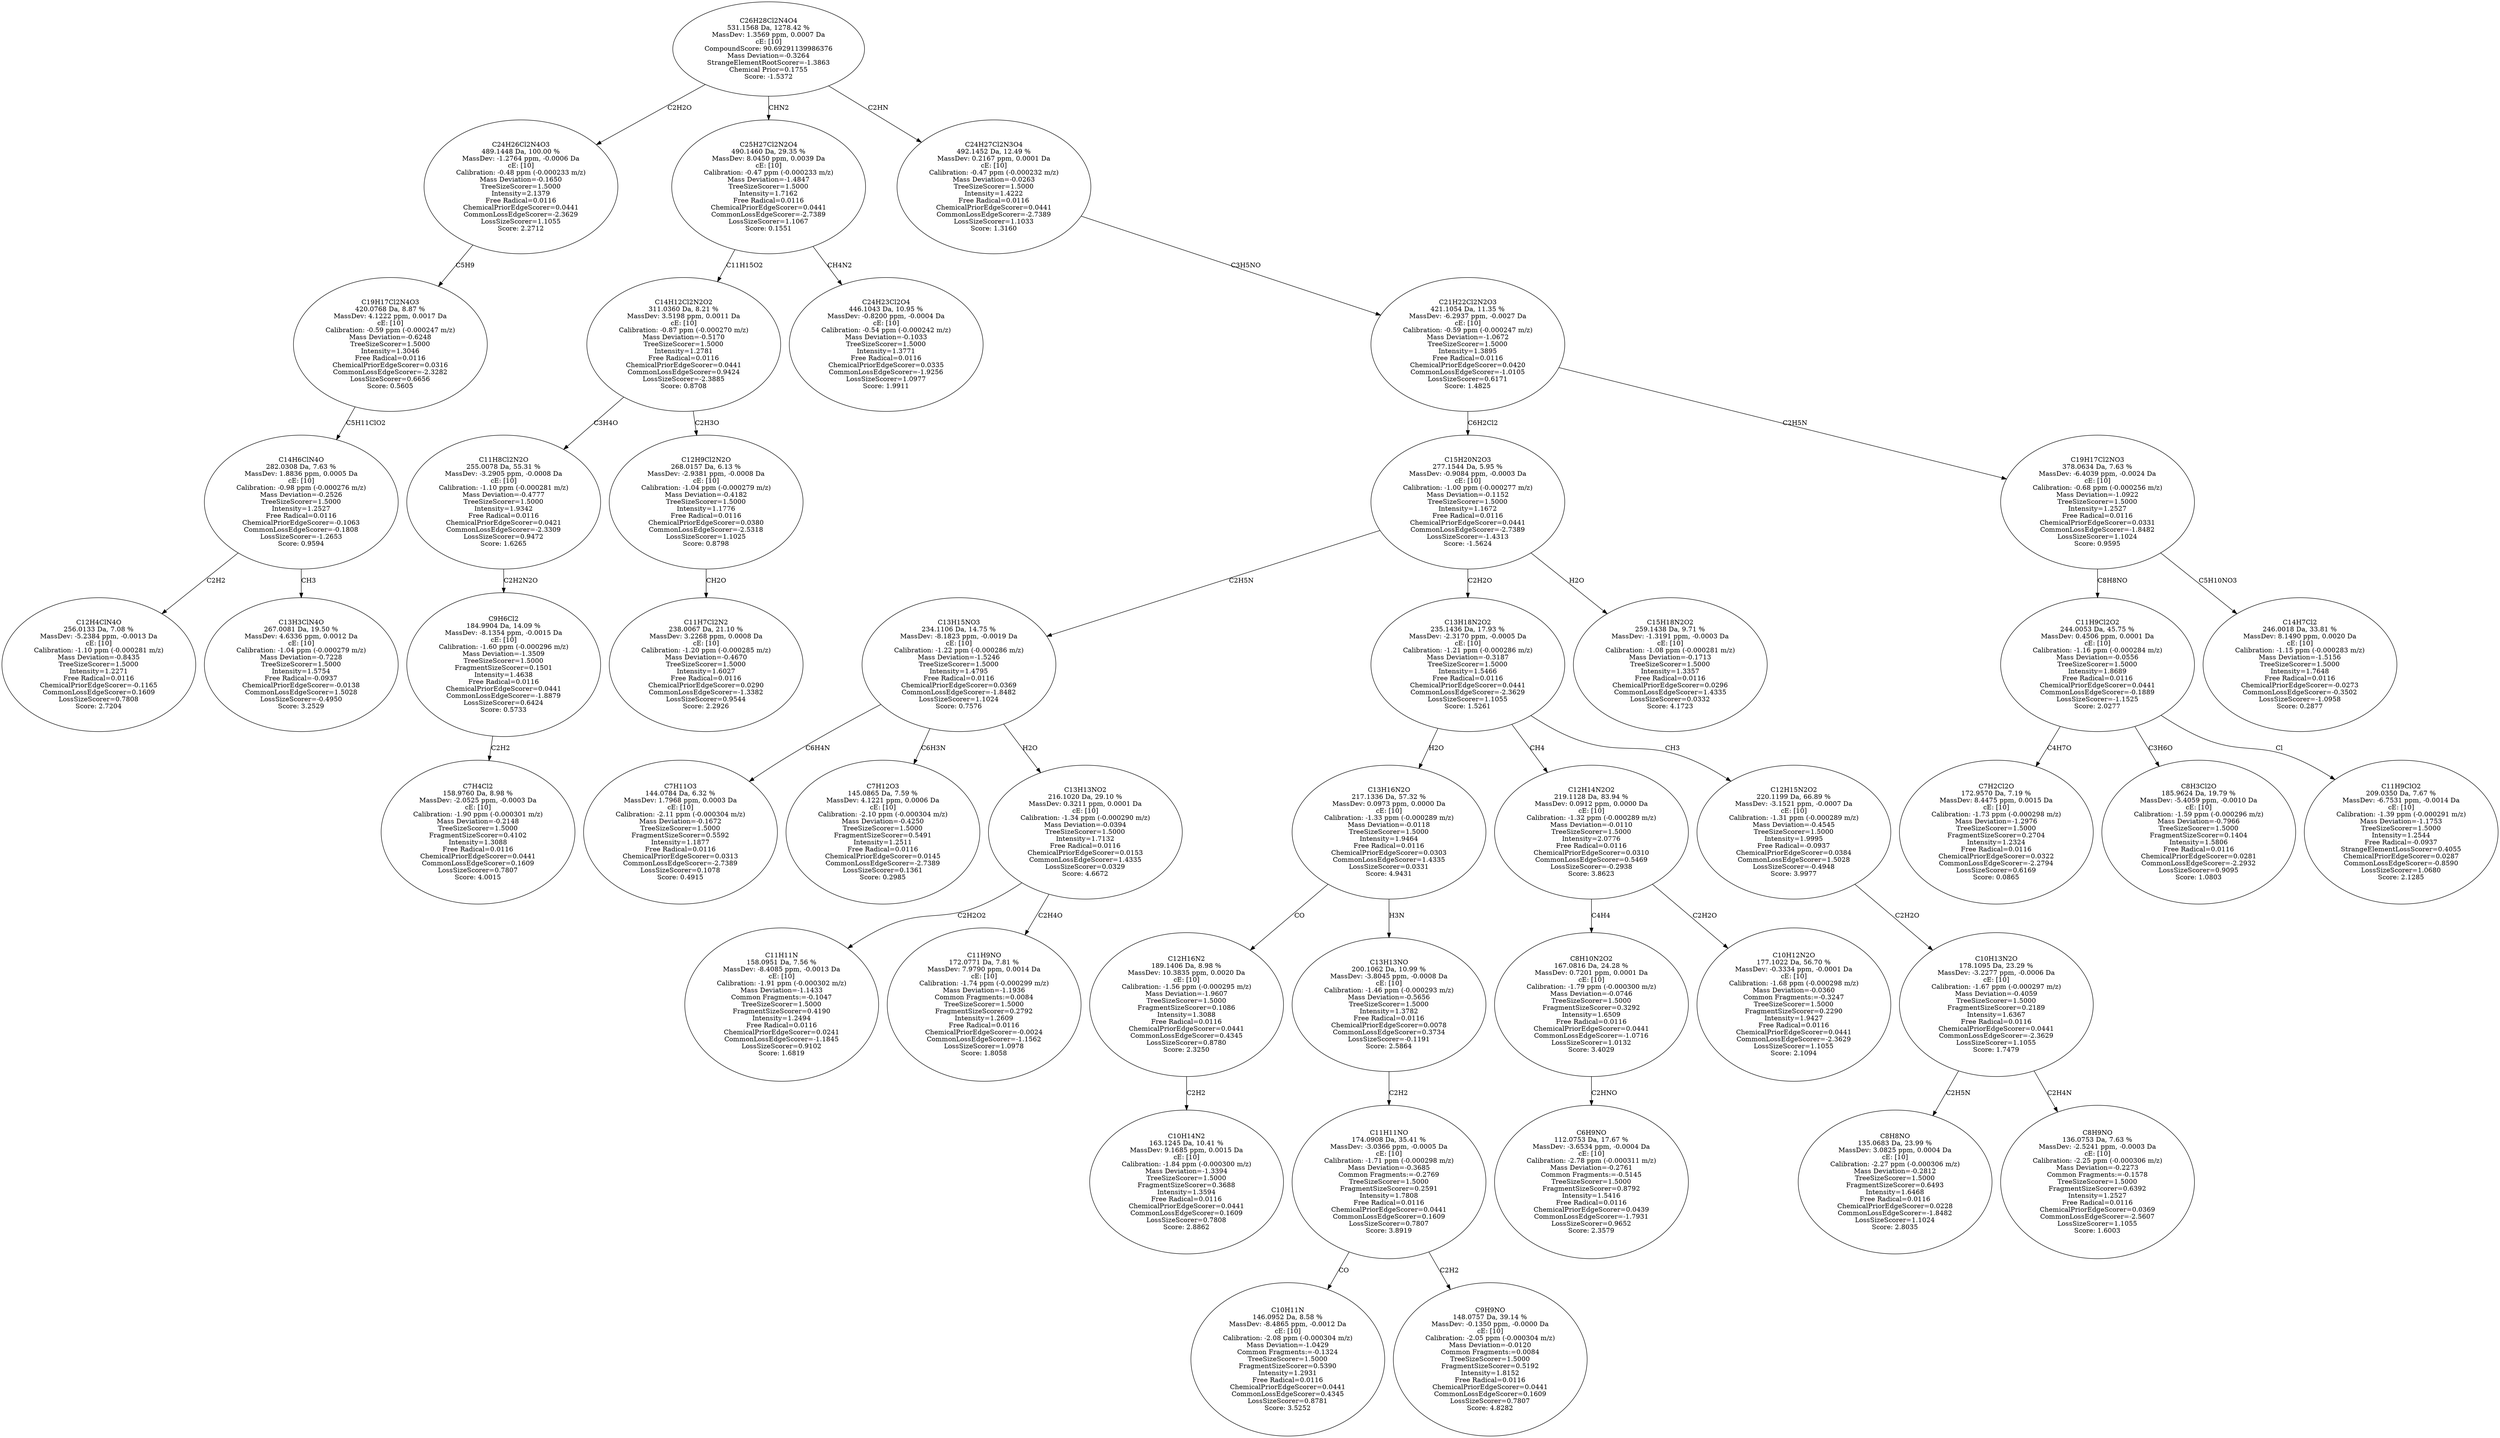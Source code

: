 strict digraph {
v1 [label="C12H4ClN4O\n256.0133 Da, 7.08 %\nMassDev: -5.2384 ppm, -0.0013 Da\ncE: [10]\nCalibration: -1.10 ppm (-0.000281 m/z)\nMass Deviation=-0.8435\nTreeSizeScorer=1.5000\nIntensity=1.2271\nFree Radical=0.0116\nChemicalPriorEdgeScorer=-0.1165\nCommonLossEdgeScorer=0.1609\nLossSizeScorer=0.7808\nScore: 2.7204"];
v2 [label="C13H3ClN4O\n267.0081 Da, 19.50 %\nMassDev: 4.6336 ppm, 0.0012 Da\ncE: [10]\nCalibration: -1.04 ppm (-0.000279 m/z)\nMass Deviation=-0.7228\nTreeSizeScorer=1.5000\nIntensity=1.5754\nFree Radical=-0.0937\nChemicalPriorEdgeScorer=-0.0138\nCommonLossEdgeScorer=1.5028\nLossSizeScorer=-0.4950\nScore: 3.2529"];
v3 [label="C14H6ClN4O\n282.0308 Da, 7.63 %\nMassDev: 1.8836 ppm, 0.0005 Da\ncE: [10]\nCalibration: -0.98 ppm (-0.000276 m/z)\nMass Deviation=-0.2526\nTreeSizeScorer=1.5000\nIntensity=1.2527\nFree Radical=0.0116\nChemicalPriorEdgeScorer=-0.1063\nCommonLossEdgeScorer=-0.1808\nLossSizeScorer=-1.2653\nScore: 0.9594"];
v4 [label="C19H17Cl2N4O3\n420.0768 Da, 8.87 %\nMassDev: 4.1222 ppm, 0.0017 Da\ncE: [10]\nCalibration: -0.59 ppm (-0.000247 m/z)\nMass Deviation=-0.6248\nTreeSizeScorer=1.5000\nIntensity=1.3046\nFree Radical=0.0116\nChemicalPriorEdgeScorer=0.0316\nCommonLossEdgeScorer=-2.3282\nLossSizeScorer=0.6656\nScore: 0.5605"];
v5 [label="C24H26Cl2N4O3\n489.1448 Da, 100.00 %\nMassDev: -1.2764 ppm, -0.0006 Da\ncE: [10]\nCalibration: -0.48 ppm (-0.000233 m/z)\nMass Deviation=-0.1650\nTreeSizeScorer=1.5000\nIntensity=2.1379\nFree Radical=0.0116\nChemicalPriorEdgeScorer=0.0441\nCommonLossEdgeScorer=-2.3629\nLossSizeScorer=1.1055\nScore: 2.2712"];
v6 [label="C7H4Cl2\n158.9760 Da, 8.98 %\nMassDev: -2.0525 ppm, -0.0003 Da\ncE: [10]\nCalibration: -1.90 ppm (-0.000301 m/z)\nMass Deviation=-0.2148\nTreeSizeScorer=1.5000\nFragmentSizeScorer=0.4102\nIntensity=1.3088\nFree Radical=0.0116\nChemicalPriorEdgeScorer=0.0441\nCommonLossEdgeScorer=0.1609\nLossSizeScorer=0.7807\nScore: 4.0015"];
v7 [label="C9H6Cl2\n184.9904 Da, 14.09 %\nMassDev: -8.1354 ppm, -0.0015 Da\ncE: [10]\nCalibration: -1.60 ppm (-0.000296 m/z)\nMass Deviation=-1.3509\nTreeSizeScorer=1.5000\nFragmentSizeScorer=0.1501\nIntensity=1.4638\nFree Radical=0.0116\nChemicalPriorEdgeScorer=0.0441\nCommonLossEdgeScorer=-1.8879\nLossSizeScorer=0.6424\nScore: 0.5733"];
v8 [label="C11H8Cl2N2O\n255.0078 Da, 55.31 %\nMassDev: -3.2905 ppm, -0.0008 Da\ncE: [10]\nCalibration: -1.10 ppm (-0.000281 m/z)\nMass Deviation=-0.4777\nTreeSizeScorer=1.5000\nIntensity=1.9342\nFree Radical=0.0116\nChemicalPriorEdgeScorer=0.0421\nCommonLossEdgeScorer=-2.3309\nLossSizeScorer=0.9472\nScore: 1.6265"];
v9 [label="C11H7Cl2N2\n238.0067 Da, 21.10 %\nMassDev: 3.2268 ppm, 0.0008 Da\ncE: [10]\nCalibration: -1.20 ppm (-0.000285 m/z)\nMass Deviation=-0.4670\nTreeSizeScorer=1.5000\nIntensity=1.6027\nFree Radical=0.0116\nChemicalPriorEdgeScorer=0.0290\nCommonLossEdgeScorer=-1.3382\nLossSizeScorer=0.9544\nScore: 2.2926"];
v10 [label="C12H9Cl2N2O\n268.0157 Da, 6.13 %\nMassDev: -2.9381 ppm, -0.0008 Da\ncE: [10]\nCalibration: -1.04 ppm (-0.000279 m/z)\nMass Deviation=-0.4182\nTreeSizeScorer=1.5000\nIntensity=1.1776\nFree Radical=0.0116\nChemicalPriorEdgeScorer=0.0380\nCommonLossEdgeScorer=-2.5318\nLossSizeScorer=1.1025\nScore: 0.8798"];
v11 [label="C14H12Cl2N2O2\n311.0360 Da, 8.21 %\nMassDev: 3.5198 ppm, 0.0011 Da\ncE: [10]\nCalibration: -0.87 ppm (-0.000270 m/z)\nMass Deviation=-0.5170\nTreeSizeScorer=1.5000\nIntensity=1.2781\nFree Radical=0.0116\nChemicalPriorEdgeScorer=0.0441\nCommonLossEdgeScorer=0.9424\nLossSizeScorer=-2.3885\nScore: 0.8708"];
v12 [label="C24H23Cl2O4\n446.1043 Da, 10.95 %\nMassDev: -0.8200 ppm, -0.0004 Da\ncE: [10]\nCalibration: -0.54 ppm (-0.000242 m/z)\nMass Deviation=-0.1033\nTreeSizeScorer=1.5000\nIntensity=1.3771\nFree Radical=0.0116\nChemicalPriorEdgeScorer=0.0335\nCommonLossEdgeScorer=-1.9256\nLossSizeScorer=1.0977\nScore: 1.9911"];
v13 [label="C25H27Cl2N2O4\n490.1460 Da, 29.35 %\nMassDev: 8.0450 ppm, 0.0039 Da\ncE: [10]\nCalibration: -0.47 ppm (-0.000233 m/z)\nMass Deviation=-1.4847\nTreeSizeScorer=1.5000\nIntensity=1.7162\nFree Radical=0.0116\nChemicalPriorEdgeScorer=0.0441\nCommonLossEdgeScorer=-2.7389\nLossSizeScorer=1.1067\nScore: 0.1551"];
v14 [label="C7H11O3\n144.0784 Da, 6.32 %\nMassDev: 1.7968 ppm, 0.0003 Da\ncE: [10]\nCalibration: -2.11 ppm (-0.000304 m/z)\nMass Deviation=-0.1672\nTreeSizeScorer=1.5000\nFragmentSizeScorer=0.5592\nIntensity=1.1877\nFree Radical=0.0116\nChemicalPriorEdgeScorer=0.0313\nCommonLossEdgeScorer=-2.7389\nLossSizeScorer=0.1078\nScore: 0.4915"];
v15 [label="C7H12O3\n145.0865 Da, 7.59 %\nMassDev: 4.1221 ppm, 0.0006 Da\ncE: [10]\nCalibration: -2.10 ppm (-0.000304 m/z)\nMass Deviation=-0.4250\nTreeSizeScorer=1.5000\nFragmentSizeScorer=0.5491\nIntensity=1.2511\nFree Radical=0.0116\nChemicalPriorEdgeScorer=0.0145\nCommonLossEdgeScorer=-2.7389\nLossSizeScorer=0.1361\nScore: 0.2985"];
v16 [label="C11H11N\n158.0951 Da, 7.56 %\nMassDev: -8.4085 ppm, -0.0013 Da\ncE: [10]\nCalibration: -1.91 ppm (-0.000302 m/z)\nMass Deviation=-1.1433\nCommon Fragments:=-0.1047\nTreeSizeScorer=1.5000\nFragmentSizeScorer=0.4190\nIntensity=1.2494\nFree Radical=0.0116\nChemicalPriorEdgeScorer=0.0241\nCommonLossEdgeScorer=-1.1845\nLossSizeScorer=0.9102\nScore: 1.6819"];
v17 [label="C11H9NO\n172.0771 Da, 7.81 %\nMassDev: 7.9790 ppm, 0.0014 Da\ncE: [10]\nCalibration: -1.74 ppm (-0.000299 m/z)\nMass Deviation=-1.1936\nCommon Fragments:=0.0084\nTreeSizeScorer=1.5000\nFragmentSizeScorer=0.2792\nIntensity=1.2609\nFree Radical=0.0116\nChemicalPriorEdgeScorer=-0.0024\nCommonLossEdgeScorer=-1.1562\nLossSizeScorer=1.0978\nScore: 1.8058"];
v18 [label="C13H13NO2\n216.1020 Da, 29.10 %\nMassDev: 0.3211 ppm, 0.0001 Da\ncE: [10]\nCalibration: -1.34 ppm (-0.000290 m/z)\nMass Deviation=-0.0394\nTreeSizeScorer=1.5000\nIntensity=1.7132\nFree Radical=0.0116\nChemicalPriorEdgeScorer=0.0153\nCommonLossEdgeScorer=1.4335\nLossSizeScorer=0.0329\nScore: 4.6672"];
v19 [label="C13H15NO3\n234.1106 Da, 14.75 %\nMassDev: -8.1823 ppm, -0.0019 Da\ncE: [10]\nCalibration: -1.22 ppm (-0.000286 m/z)\nMass Deviation=-1.5246\nTreeSizeScorer=1.5000\nIntensity=1.4795\nFree Radical=0.0116\nChemicalPriorEdgeScorer=0.0369\nCommonLossEdgeScorer=-1.8482\nLossSizeScorer=1.1024\nScore: 0.7576"];
v20 [label="C10H14N2\n163.1245 Da, 10.41 %\nMassDev: 9.1685 ppm, 0.0015 Da\ncE: [10]\nCalibration: -1.84 ppm (-0.000300 m/z)\nMass Deviation=-1.3394\nTreeSizeScorer=1.5000\nFragmentSizeScorer=0.3688\nIntensity=1.3594\nFree Radical=0.0116\nChemicalPriorEdgeScorer=0.0441\nCommonLossEdgeScorer=0.1609\nLossSizeScorer=0.7808\nScore: 2.8862"];
v21 [label="C12H16N2\n189.1406 Da, 8.98 %\nMassDev: 10.3835 ppm, 0.0020 Da\ncE: [10]\nCalibration: -1.56 ppm (-0.000295 m/z)\nMass Deviation=-1.9607\nTreeSizeScorer=1.5000\nFragmentSizeScorer=0.1086\nIntensity=1.3088\nFree Radical=0.0116\nChemicalPriorEdgeScorer=0.0441\nCommonLossEdgeScorer=0.4345\nLossSizeScorer=0.8780\nScore: 2.3250"];
v22 [label="C10H11N\n146.0952 Da, 8.58 %\nMassDev: -8.4865 ppm, -0.0012 Da\ncE: [10]\nCalibration: -2.08 ppm (-0.000304 m/z)\nMass Deviation=-1.0429\nCommon Fragments:=-0.1324\nTreeSizeScorer=1.5000\nFragmentSizeScorer=0.5390\nIntensity=1.2931\nFree Radical=0.0116\nChemicalPriorEdgeScorer=0.0441\nCommonLossEdgeScorer=0.4345\nLossSizeScorer=0.8781\nScore: 3.5252"];
v23 [label="C9H9NO\n148.0757 Da, 39.14 %\nMassDev: -0.1350 ppm, -0.0000 Da\ncE: [10]\nCalibration: -2.05 ppm (-0.000304 m/z)\nMass Deviation=-0.0120\nCommon Fragments:=0.0084\nTreeSizeScorer=1.5000\nFragmentSizeScorer=0.5192\nIntensity=1.8152\nFree Radical=0.0116\nChemicalPriorEdgeScorer=0.0441\nCommonLossEdgeScorer=0.1609\nLossSizeScorer=0.7807\nScore: 4.8282"];
v24 [label="C11H11NO\n174.0908 Da, 35.41 %\nMassDev: -3.0366 ppm, -0.0005 Da\ncE: [10]\nCalibration: -1.71 ppm (-0.000298 m/z)\nMass Deviation=-0.3685\nCommon Fragments:=-0.2769\nTreeSizeScorer=1.5000\nFragmentSizeScorer=0.2591\nIntensity=1.7808\nFree Radical=0.0116\nChemicalPriorEdgeScorer=0.0441\nCommonLossEdgeScorer=0.1609\nLossSizeScorer=0.7807\nScore: 3.8919"];
v25 [label="C13H13NO\n200.1062 Da, 10.99 %\nMassDev: -3.8045 ppm, -0.0008 Da\ncE: [10]\nCalibration: -1.46 ppm (-0.000293 m/z)\nMass Deviation=-0.5656\nTreeSizeScorer=1.5000\nIntensity=1.3782\nFree Radical=0.0116\nChemicalPriorEdgeScorer=0.0078\nCommonLossEdgeScorer=0.3734\nLossSizeScorer=-0.1191\nScore: 2.5864"];
v26 [label="C13H16N2O\n217.1336 Da, 57.32 %\nMassDev: 0.0973 ppm, 0.0000 Da\ncE: [10]\nCalibration: -1.33 ppm (-0.000289 m/z)\nMass Deviation=-0.0118\nTreeSizeScorer=1.5000\nIntensity=1.9464\nFree Radical=0.0116\nChemicalPriorEdgeScorer=0.0303\nCommonLossEdgeScorer=1.4335\nLossSizeScorer=0.0331\nScore: 4.9431"];
v27 [label="C6H9NO\n112.0753 Da, 17.67 %\nMassDev: -3.6534 ppm, -0.0004 Da\ncE: [10]\nCalibration: -2.78 ppm (-0.000311 m/z)\nMass Deviation=-0.2761\nCommon Fragments:=-0.5145\nTreeSizeScorer=1.5000\nFragmentSizeScorer=0.8792\nIntensity=1.5416\nFree Radical=0.0116\nChemicalPriorEdgeScorer=0.0439\nCommonLossEdgeScorer=-1.7931\nLossSizeScorer=0.9652\nScore: 2.3579"];
v28 [label="C8H10N2O2\n167.0816 Da, 24.28 %\nMassDev: 0.7201 ppm, 0.0001 Da\ncE: [10]\nCalibration: -1.79 ppm (-0.000300 m/z)\nMass Deviation=-0.0746\nTreeSizeScorer=1.5000\nFragmentSizeScorer=0.3292\nIntensity=1.6509\nFree Radical=0.0116\nChemicalPriorEdgeScorer=0.0441\nCommonLossEdgeScorer=-1.0716\nLossSizeScorer=1.0132\nScore: 3.4029"];
v29 [label="C10H12N2O\n177.1022 Da, 56.70 %\nMassDev: -0.3334 ppm, -0.0001 Da\ncE: [10]\nCalibration: -1.68 ppm (-0.000298 m/z)\nMass Deviation=-0.0360\nCommon Fragments:=-0.3247\nTreeSizeScorer=1.5000\nFragmentSizeScorer=0.2290\nIntensity=1.9427\nFree Radical=0.0116\nChemicalPriorEdgeScorer=0.0441\nCommonLossEdgeScorer=-2.3629\nLossSizeScorer=1.1055\nScore: 2.1094"];
v30 [label="C12H14N2O2\n219.1128 Da, 83.94 %\nMassDev: 0.0912 ppm, 0.0000 Da\ncE: [10]\nCalibration: -1.32 ppm (-0.000289 m/z)\nMass Deviation=-0.0110\nTreeSizeScorer=1.5000\nIntensity=2.0776\nFree Radical=0.0116\nChemicalPriorEdgeScorer=0.0310\nCommonLossEdgeScorer=0.5469\nLossSizeScorer=-0.2938\nScore: 3.8623"];
v31 [label="C8H8NO\n135.0683 Da, 23.99 %\nMassDev: 3.0825 ppm, 0.0004 Da\ncE: [10]\nCalibration: -2.27 ppm (-0.000306 m/z)\nMass Deviation=-0.2812\nTreeSizeScorer=1.5000\nFragmentSizeScorer=0.6493\nIntensity=1.6468\nFree Radical=0.0116\nChemicalPriorEdgeScorer=0.0228\nCommonLossEdgeScorer=-1.8482\nLossSizeScorer=1.1024\nScore: 2.8035"];
v32 [label="C8H9NO\n136.0753 Da, 7.63 %\nMassDev: -2.5241 ppm, -0.0003 Da\ncE: [10]\nCalibration: -2.25 ppm (-0.000306 m/z)\nMass Deviation=-0.2273\nCommon Fragments:=-0.1578\nTreeSizeScorer=1.5000\nFragmentSizeScorer=0.6392\nIntensity=1.2527\nFree Radical=0.0116\nChemicalPriorEdgeScorer=0.0369\nCommonLossEdgeScorer=-2.5607\nLossSizeScorer=1.1055\nScore: 1.6003"];
v33 [label="C10H13N2O\n178.1095 Da, 23.29 %\nMassDev: -3.2277 ppm, -0.0006 Da\ncE: [10]\nCalibration: -1.67 ppm (-0.000297 m/z)\nMass Deviation=-0.4059\nTreeSizeScorer=1.5000\nFragmentSizeScorer=0.2189\nIntensity=1.6367\nFree Radical=0.0116\nChemicalPriorEdgeScorer=0.0441\nCommonLossEdgeScorer=-2.3629\nLossSizeScorer=1.1055\nScore: 1.7479"];
v34 [label="C12H15N2O2\n220.1199 Da, 66.89 %\nMassDev: -3.1521 ppm, -0.0007 Da\ncE: [10]\nCalibration: -1.31 ppm (-0.000289 m/z)\nMass Deviation=-0.4545\nTreeSizeScorer=1.5000\nIntensity=1.9995\nFree Radical=-0.0937\nChemicalPriorEdgeScorer=0.0384\nCommonLossEdgeScorer=1.5028\nLossSizeScorer=-0.4948\nScore: 3.9977"];
v35 [label="C13H18N2O2\n235.1436 Da, 17.93 %\nMassDev: -2.3170 ppm, -0.0005 Da\ncE: [10]\nCalibration: -1.21 ppm (-0.000286 m/z)\nMass Deviation=-0.3187\nTreeSizeScorer=1.5000\nIntensity=1.5466\nFree Radical=0.0116\nChemicalPriorEdgeScorer=0.0441\nCommonLossEdgeScorer=-2.3629\nLossSizeScorer=1.1055\nScore: 1.5261"];
v36 [label="C15H18N2O2\n259.1438 Da, 9.71 %\nMassDev: -1.3191 ppm, -0.0003 Da\ncE: [10]\nCalibration: -1.08 ppm (-0.000281 m/z)\nMass Deviation=-0.1713\nTreeSizeScorer=1.5000\nIntensity=1.3357\nFree Radical=0.0116\nChemicalPriorEdgeScorer=0.0296\nCommonLossEdgeScorer=1.4335\nLossSizeScorer=0.0332\nScore: 4.1723"];
v37 [label="C15H20N2O3\n277.1544 Da, 5.95 %\nMassDev: -0.9084 ppm, -0.0003 Da\ncE: [10]\nCalibration: -1.00 ppm (-0.000277 m/z)\nMass Deviation=-0.1152\nTreeSizeScorer=1.5000\nIntensity=1.1672\nFree Radical=0.0116\nChemicalPriorEdgeScorer=0.0441\nCommonLossEdgeScorer=-2.7389\nLossSizeScorer=-1.4313\nScore: -1.5624"];
v38 [label="C7H2Cl2O\n172.9570 Da, 7.19 %\nMassDev: 8.4475 ppm, 0.0015 Da\ncE: [10]\nCalibration: -1.73 ppm (-0.000298 m/z)\nMass Deviation=-1.2976\nTreeSizeScorer=1.5000\nFragmentSizeScorer=0.2704\nIntensity=1.2324\nFree Radical=0.0116\nChemicalPriorEdgeScorer=0.0322\nCommonLossEdgeScorer=-2.2794\nLossSizeScorer=0.6169\nScore: 0.0865"];
v39 [label="C8H3Cl2O\n185.9624 Da, 19.79 %\nMassDev: -5.4059 ppm, -0.0010 Da\ncE: [10]\nCalibration: -1.59 ppm (-0.000296 m/z)\nMass Deviation=-0.7966\nTreeSizeScorer=1.5000\nFragmentSizeScorer=0.1404\nIntensity=1.5806\nFree Radical=0.0116\nChemicalPriorEdgeScorer=0.0281\nCommonLossEdgeScorer=-2.2932\nLossSizeScorer=0.9095\nScore: 1.0803"];
v40 [label="C11H9ClO2\n209.0350 Da, 7.67 %\nMassDev: -6.7531 ppm, -0.0014 Da\ncE: [10]\nCalibration: -1.39 ppm (-0.000291 m/z)\nMass Deviation=-1.1753\nTreeSizeScorer=1.5000\nIntensity=1.2544\nFree Radical=-0.0937\nStrangeElementLossScorer=0.4055\nChemicalPriorEdgeScorer=0.0287\nCommonLossEdgeScorer=-0.8590\nLossSizeScorer=1.0680\nScore: 2.1285"];
v41 [label="C11H9Cl2O2\n244.0053 Da, 45.75 %\nMassDev: 0.4506 ppm, 0.0001 Da\ncE: [10]\nCalibration: -1.16 ppm (-0.000284 m/z)\nMass Deviation=-0.0556\nTreeSizeScorer=1.5000\nIntensity=1.8689\nFree Radical=0.0116\nChemicalPriorEdgeScorer=0.0441\nCommonLossEdgeScorer=-0.1889\nLossSizeScorer=-1.1525\nScore: 2.0277"];
v42 [label="C14H7Cl2\n246.0018 Da, 33.81 %\nMassDev: 8.1490 ppm, 0.0020 Da\ncE: [10]\nCalibration: -1.15 ppm (-0.000283 m/z)\nMass Deviation=-1.5156\nTreeSizeScorer=1.5000\nIntensity=1.7648\nFree Radical=0.0116\nChemicalPriorEdgeScorer=-0.0273\nCommonLossEdgeScorer=-0.3502\nLossSizeScorer=-1.0958\nScore: 0.2877"];
v43 [label="C19H17Cl2NO3\n378.0634 Da, 7.63 %\nMassDev: -6.4039 ppm, -0.0024 Da\ncE: [10]\nCalibration: -0.68 ppm (-0.000256 m/z)\nMass Deviation=-1.0922\nTreeSizeScorer=1.5000\nIntensity=1.2527\nFree Radical=0.0116\nChemicalPriorEdgeScorer=0.0331\nCommonLossEdgeScorer=-1.8482\nLossSizeScorer=1.1024\nScore: 0.9595"];
v44 [label="C21H22Cl2N2O3\n421.1054 Da, 11.35 %\nMassDev: -6.2937 ppm, -0.0027 Da\ncE: [10]\nCalibration: -0.59 ppm (-0.000247 m/z)\nMass Deviation=-1.0672\nTreeSizeScorer=1.5000\nIntensity=1.3895\nFree Radical=0.0116\nChemicalPriorEdgeScorer=0.0420\nCommonLossEdgeScorer=-1.0105\nLossSizeScorer=0.6171\nScore: 1.4825"];
v45 [label="C24H27Cl2N3O4\n492.1452 Da, 12.49 %\nMassDev: 0.2167 ppm, 0.0001 Da\ncE: [10]\nCalibration: -0.47 ppm (-0.000232 m/z)\nMass Deviation=-0.0263\nTreeSizeScorer=1.5000\nIntensity=1.4222\nFree Radical=0.0116\nChemicalPriorEdgeScorer=0.0441\nCommonLossEdgeScorer=-2.7389\nLossSizeScorer=1.1033\nScore: 1.3160"];
v46 [label="C26H28Cl2N4O4\n531.1568 Da, 1278.42 %\nMassDev: 1.3569 ppm, 0.0007 Da\ncE: [10]\nCompoundScore: 90.69291139986376\nMass Deviation=-0.3264\nStrangeElementRootScorer=-1.3863\nChemical Prior=0.1755\nScore: -1.5372"];
v3 -> v1 [label="C2H2"];
v3 -> v2 [label="CH3"];
v4 -> v3 [label="C5H11ClO2"];
v5 -> v4 [label="C5H9"];
v46 -> v5 [label="C2H2O"];
v7 -> v6 [label="C2H2"];
v8 -> v7 [label="C2H2N2O"];
v11 -> v8 [label="C3H4O"];
v10 -> v9 [label="CH2O"];
v11 -> v10 [label="C2H3O"];
v13 -> v11 [label="C11H15O2"];
v13 -> v12 [label="CH4N2"];
v46 -> v13 [label="CHN2"];
v19 -> v14 [label="C6H4N"];
v19 -> v15 [label="C6H3N"];
v18 -> v16 [label="C2H2O2"];
v18 -> v17 [label="C2H4O"];
v19 -> v18 [label="H2O"];
v37 -> v19 [label="C2H5N"];
v21 -> v20 [label="C2H2"];
v26 -> v21 [label="CO"];
v24 -> v22 [label="CO"];
v24 -> v23 [label="C2H2"];
v25 -> v24 [label="C2H2"];
v26 -> v25 [label="H3N"];
v35 -> v26 [label="H2O"];
v28 -> v27 [label="C2HNO"];
v30 -> v28 [label="C4H4"];
v30 -> v29 [label="C2H2O"];
v35 -> v30 [label="CH4"];
v33 -> v31 [label="C2H5N"];
v33 -> v32 [label="C2H4N"];
v34 -> v33 [label="C2H2O"];
v35 -> v34 [label="CH3"];
v37 -> v35 [label="C2H2O"];
v37 -> v36 [label="H2O"];
v44 -> v37 [label="C6H2Cl2"];
v41 -> v38 [label="C4H7O"];
v41 -> v39 [label="C3H6O"];
v41 -> v40 [label="Cl"];
v43 -> v41 [label="C8H8NO"];
v43 -> v42 [label="C5H10NO3"];
v44 -> v43 [label="C2H5N"];
v45 -> v44 [label="C3H5NO"];
v46 -> v45 [label="C2HN"];
}